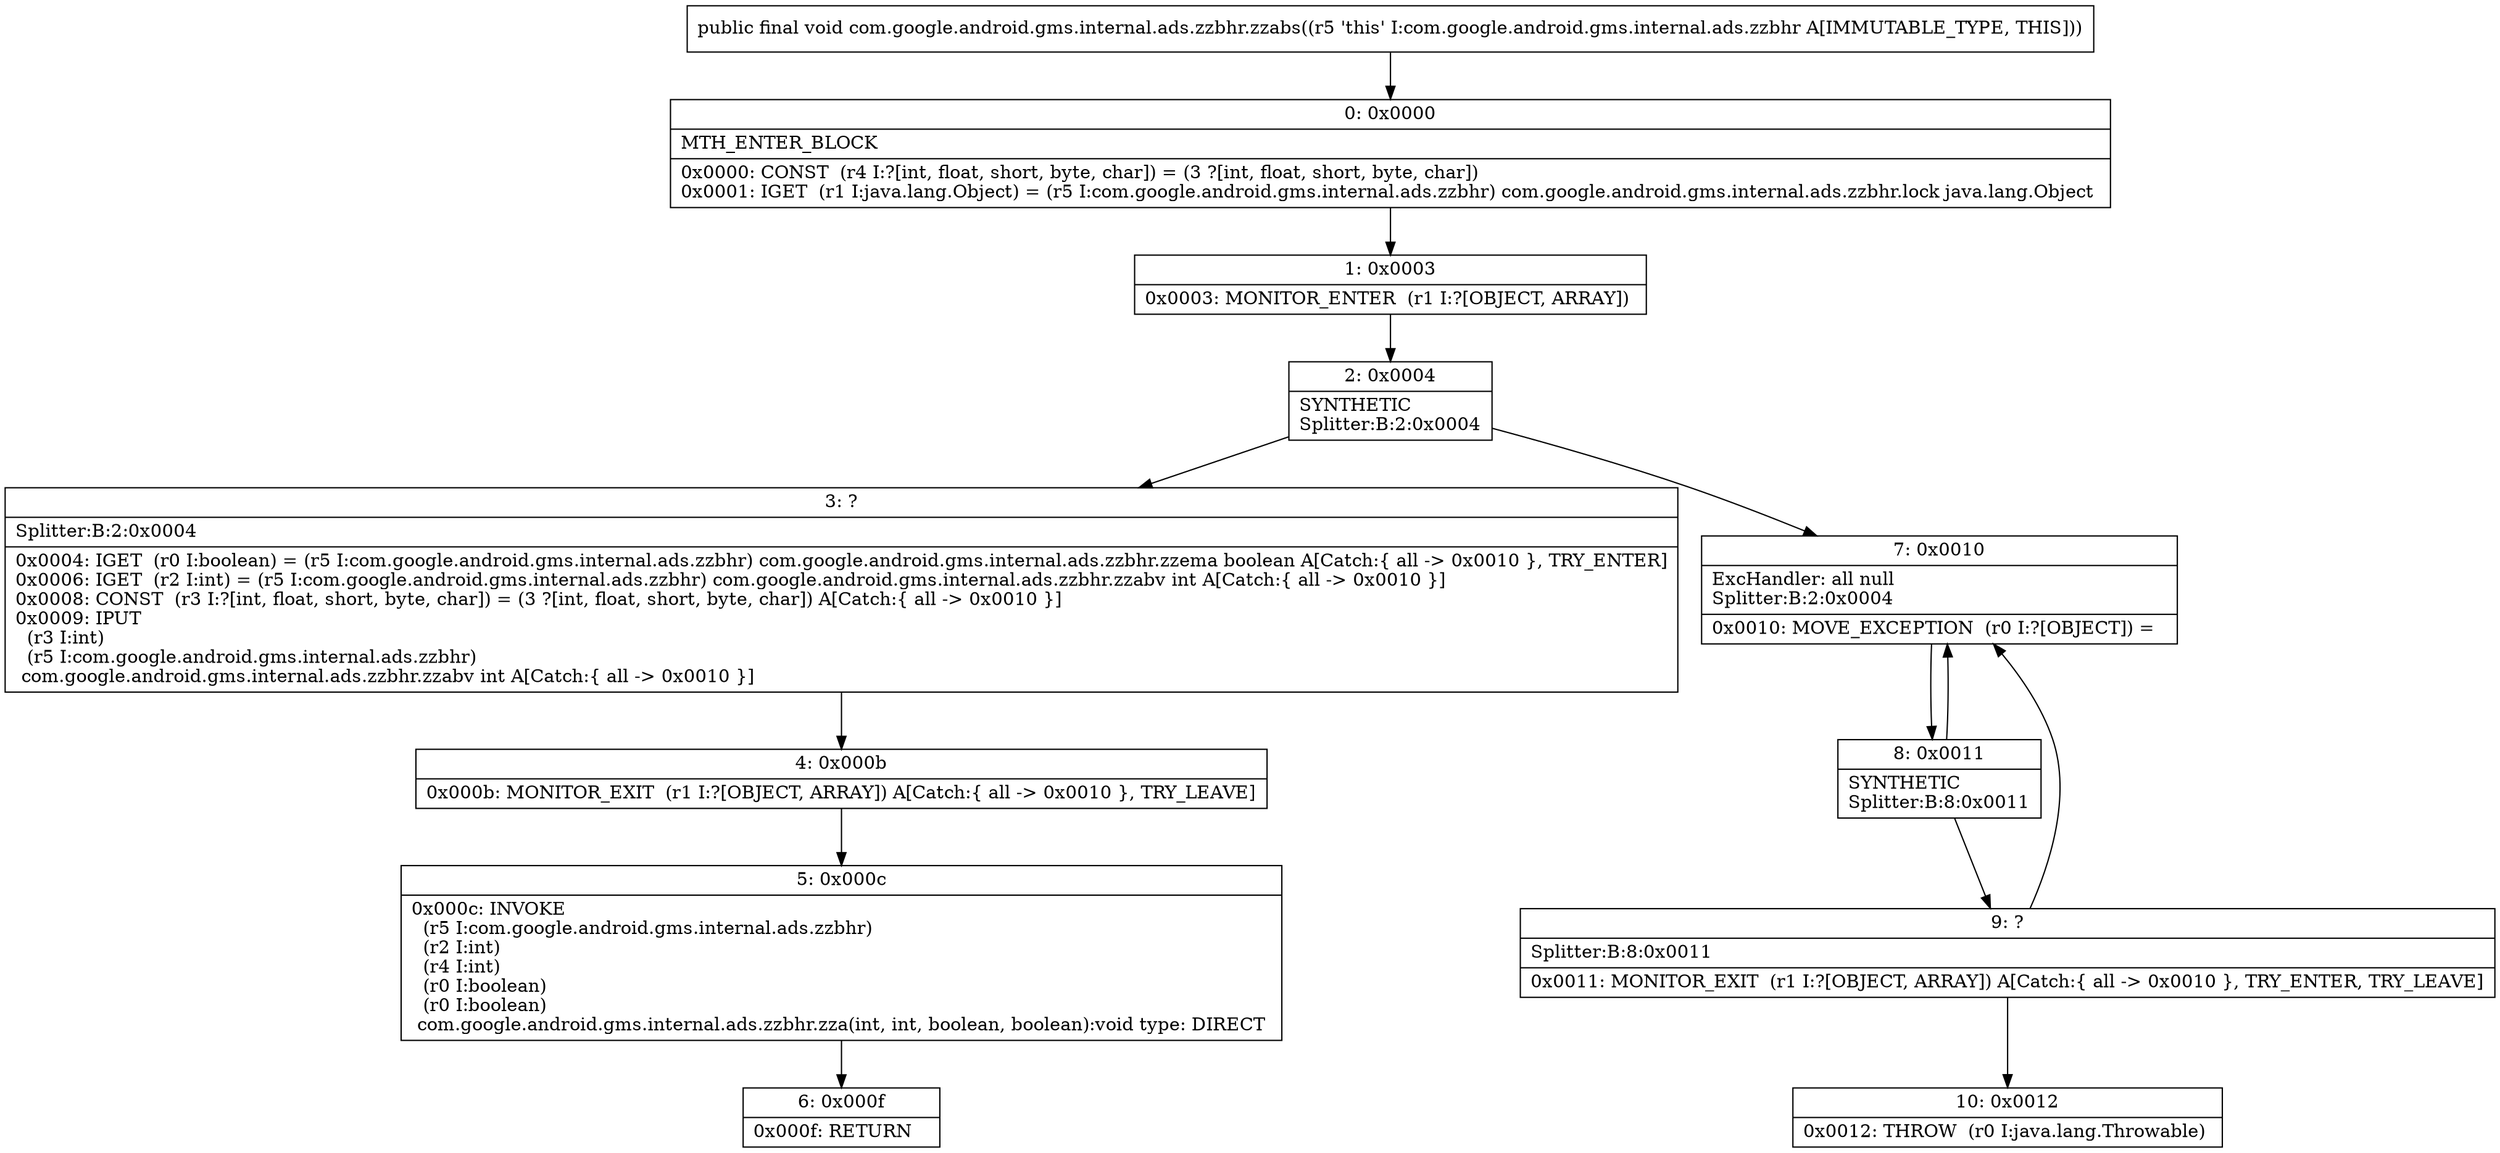 digraph "CFG forcom.google.android.gms.internal.ads.zzbhr.zzabs()V" {
Node_0 [shape=record,label="{0\:\ 0x0000|MTH_ENTER_BLOCK\l|0x0000: CONST  (r4 I:?[int, float, short, byte, char]) = (3 ?[int, float, short, byte, char]) \l0x0001: IGET  (r1 I:java.lang.Object) = (r5 I:com.google.android.gms.internal.ads.zzbhr) com.google.android.gms.internal.ads.zzbhr.lock java.lang.Object \l}"];
Node_1 [shape=record,label="{1\:\ 0x0003|0x0003: MONITOR_ENTER  (r1 I:?[OBJECT, ARRAY]) \l}"];
Node_2 [shape=record,label="{2\:\ 0x0004|SYNTHETIC\lSplitter:B:2:0x0004\l}"];
Node_3 [shape=record,label="{3\:\ ?|Splitter:B:2:0x0004\l|0x0004: IGET  (r0 I:boolean) = (r5 I:com.google.android.gms.internal.ads.zzbhr) com.google.android.gms.internal.ads.zzbhr.zzema boolean A[Catch:\{ all \-\> 0x0010 \}, TRY_ENTER]\l0x0006: IGET  (r2 I:int) = (r5 I:com.google.android.gms.internal.ads.zzbhr) com.google.android.gms.internal.ads.zzbhr.zzabv int A[Catch:\{ all \-\> 0x0010 \}]\l0x0008: CONST  (r3 I:?[int, float, short, byte, char]) = (3 ?[int, float, short, byte, char]) A[Catch:\{ all \-\> 0x0010 \}]\l0x0009: IPUT  \l  (r3 I:int)\l  (r5 I:com.google.android.gms.internal.ads.zzbhr)\l com.google.android.gms.internal.ads.zzbhr.zzabv int A[Catch:\{ all \-\> 0x0010 \}]\l}"];
Node_4 [shape=record,label="{4\:\ 0x000b|0x000b: MONITOR_EXIT  (r1 I:?[OBJECT, ARRAY]) A[Catch:\{ all \-\> 0x0010 \}, TRY_LEAVE]\l}"];
Node_5 [shape=record,label="{5\:\ 0x000c|0x000c: INVOKE  \l  (r5 I:com.google.android.gms.internal.ads.zzbhr)\l  (r2 I:int)\l  (r4 I:int)\l  (r0 I:boolean)\l  (r0 I:boolean)\l com.google.android.gms.internal.ads.zzbhr.zza(int, int, boolean, boolean):void type: DIRECT \l}"];
Node_6 [shape=record,label="{6\:\ 0x000f|0x000f: RETURN   \l}"];
Node_7 [shape=record,label="{7\:\ 0x0010|ExcHandler: all null\lSplitter:B:2:0x0004\l|0x0010: MOVE_EXCEPTION  (r0 I:?[OBJECT]) =  \l}"];
Node_8 [shape=record,label="{8\:\ 0x0011|SYNTHETIC\lSplitter:B:8:0x0011\l}"];
Node_9 [shape=record,label="{9\:\ ?|Splitter:B:8:0x0011\l|0x0011: MONITOR_EXIT  (r1 I:?[OBJECT, ARRAY]) A[Catch:\{ all \-\> 0x0010 \}, TRY_ENTER, TRY_LEAVE]\l}"];
Node_10 [shape=record,label="{10\:\ 0x0012|0x0012: THROW  (r0 I:java.lang.Throwable) \l}"];
MethodNode[shape=record,label="{public final void com.google.android.gms.internal.ads.zzbhr.zzabs((r5 'this' I:com.google.android.gms.internal.ads.zzbhr A[IMMUTABLE_TYPE, THIS])) }"];
MethodNode -> Node_0;
Node_0 -> Node_1;
Node_1 -> Node_2;
Node_2 -> Node_3;
Node_2 -> Node_7;
Node_3 -> Node_4;
Node_4 -> Node_5;
Node_5 -> Node_6;
Node_7 -> Node_8;
Node_8 -> Node_9;
Node_8 -> Node_7;
Node_9 -> Node_10;
Node_9 -> Node_7;
}

